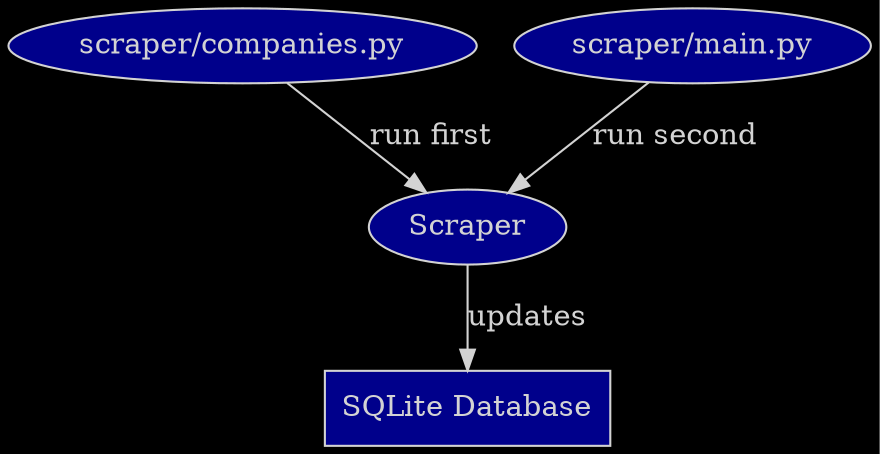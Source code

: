 digraph {
	bgcolor=black
	node [color=lightgrey fillcolor=darkblue fontcolor=lightgrey style=filled]
	edge [color=lightgrey fontcolor=lightgrey]
	"scraper/companies.py"
	"scraper/main.py"
	Scraper
	"SQLite Database" [shape=box]
	"scraper/companies.py" -> Scraper [label="run first"]
	"scraper/main.py" -> Scraper [label="run second"]
	Scraper -> "SQLite Database" [label=updates]
}
